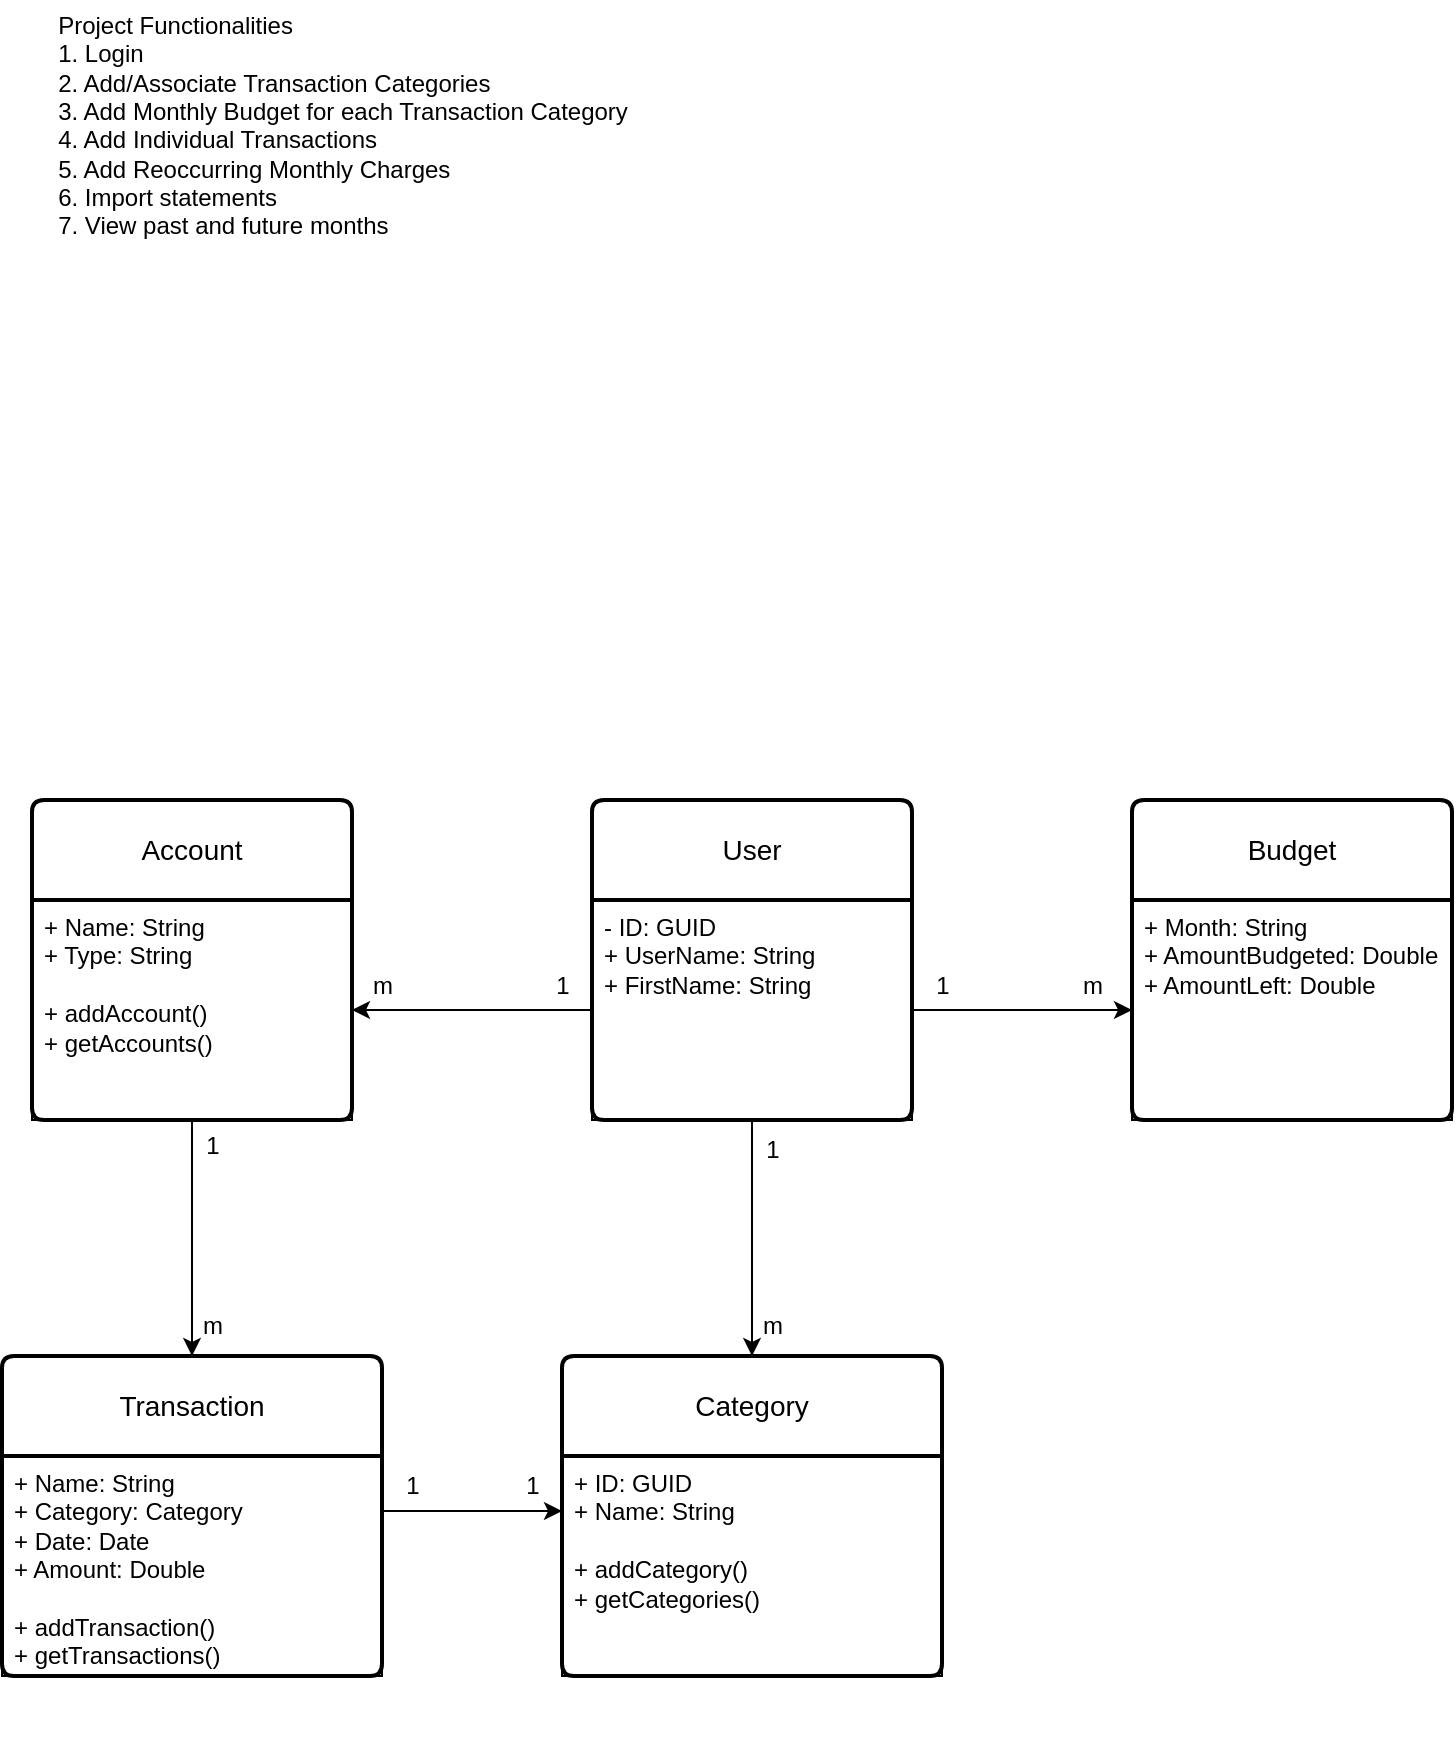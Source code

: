 <mxfile version="22.0.4" type="github">
  <diagram name="Page-1" id="FrYp0aKRIXscTClVMfUD">
    <mxGraphModel dx="3457" dy="2478" grid="1" gridSize="10" guides="1" tooltips="1" connect="1" arrows="1" fold="1" page="1" pageScale="1" pageWidth="850" pageHeight="1100" math="0" shadow="0">
      <root>
        <mxCell id="0" />
        <mxCell id="1" parent="0" />
        <mxCell id="We_xGAvE_2kOFByAN-qr-1" value="&lt;div style=&quot;text-align: left;&quot;&gt;&lt;span style=&quot;background-color: initial;&quot;&gt;Project Functionalities&lt;/span&gt;&lt;/div&gt;&lt;div style=&quot;text-align: left;&quot;&gt;&lt;span style=&quot;background-color: initial;&quot;&gt;1. Login&lt;/span&gt;&lt;/div&gt;&lt;div style=&quot;text-align: left;&quot;&gt;&lt;span style=&quot;background-color: initial;&quot;&gt;2. Add/Associate Transaction Categories&lt;/span&gt;&lt;/div&gt;&lt;div style=&quot;text-align: left;&quot;&gt;&lt;span style=&quot;background-color: initial;&quot;&gt;3. Add Monthly Budget for each Transaction Category&lt;/span&gt;&lt;/div&gt;&lt;div style=&quot;text-align: left;&quot;&gt;&lt;span style=&quot;background-color: initial;&quot;&gt;4. Add Individual Transactions&lt;/span&gt;&lt;/div&gt;&lt;div style=&quot;text-align: left;&quot;&gt;&lt;span style=&quot;background-color: initial;&quot;&gt;5. Add Reoccurring Monthly Charges&amp;nbsp;&lt;/span&gt;&lt;/div&gt;&lt;div style=&quot;text-align: left;&quot;&gt;&lt;span style=&quot;background-color: initial;&quot;&gt;6. Import statements&lt;/span&gt;&lt;/div&gt;&lt;div style=&quot;text-align: left;&quot;&gt;&lt;span style=&quot;background-color: initial;&quot;&gt;7. View past and future months&lt;/span&gt;&lt;/div&gt;&lt;div style=&quot;text-align: left;&quot;&gt;&lt;span style=&quot;background-color: initial;&quot;&gt;&lt;br&gt;&lt;/span&gt;&lt;/div&gt;" style="text;html=1;align=center;verticalAlign=middle;resizable=0;points=[];autosize=1;strokeColor=none;fillColor=none;" vertex="1" parent="1">
          <mxGeometry x="-760" y="-1000" width="310" height="140" as="geometry" />
        </mxCell>
        <mxCell id="We_xGAvE_2kOFByAN-qr-20" value="User" style="swimlane;childLayout=stackLayout;horizontal=1;startSize=50;horizontalStack=0;rounded=1;fontSize=14;fontStyle=0;strokeWidth=2;resizeParent=0;resizeLast=1;shadow=0;align=center;arcSize=4;whiteSpace=wrap;html=1;" vertex="1" parent="1">
          <mxGeometry x="-480" y="-600" width="160" height="160" as="geometry" />
        </mxCell>
        <mxCell id="We_xGAvE_2kOFByAN-qr-21" value="- ID: GUID&lt;br&gt;+ UserName: String&lt;br&gt;+ FirstName: String&lt;br&gt;&amp;nbsp;&amp;nbsp;" style="align=left;strokeColor=default;fillColor=none;spacingLeft=4;fontSize=12;verticalAlign=top;resizable=0;rotatable=0;part=1;html=1;" vertex="1" parent="We_xGAvE_2kOFByAN-qr-20">
          <mxGeometry y="50" width="160" height="110" as="geometry" />
        </mxCell>
        <mxCell id="We_xGAvE_2kOFByAN-qr-23" value="Account" style="swimlane;childLayout=stackLayout;horizontal=1;startSize=50;horizontalStack=0;rounded=1;fontSize=14;fontStyle=0;strokeWidth=2;resizeParent=0;resizeLast=1;shadow=0;align=center;arcSize=4;whiteSpace=wrap;html=1;" vertex="1" parent="1">
          <mxGeometry x="-760" y="-600" width="160" height="160" as="geometry" />
        </mxCell>
        <mxCell id="We_xGAvE_2kOFByAN-qr-24" value="+ Name: String&lt;br&gt;+ Type: String&lt;br&gt;&lt;br&gt;+ addAccount()&lt;br&gt;+ getAccounts()&lt;br&gt;&amp;nbsp;&amp;nbsp;" style="align=left;strokeColor=default;fillColor=none;spacingLeft=4;fontSize=12;verticalAlign=top;resizable=0;rotatable=0;part=1;html=1;" vertex="1" parent="We_xGAvE_2kOFByAN-qr-23">
          <mxGeometry y="50" width="160" height="110" as="geometry" />
        </mxCell>
        <mxCell id="We_xGAvE_2kOFByAN-qr-25" style="edgeStyle=orthogonalEdgeStyle;rounded=0;orthogonalLoop=1;jettySize=auto;html=1;entryX=1;entryY=0.5;entryDx=0;entryDy=0;" edge="1" parent="1" source="We_xGAvE_2kOFByAN-qr-21" target="We_xGAvE_2kOFByAN-qr-24">
          <mxGeometry relative="1" as="geometry" />
        </mxCell>
        <mxCell id="We_xGAvE_2kOFByAN-qr-26" value="1" style="text;html=1;align=center;verticalAlign=middle;resizable=0;points=[];autosize=1;strokeColor=none;fillColor=none;" vertex="1" parent="1">
          <mxGeometry x="-510" y="-522" width="30" height="30" as="geometry" />
        </mxCell>
        <mxCell id="We_xGAvE_2kOFByAN-qr-27" value="m" style="text;html=1;align=center;verticalAlign=middle;resizable=0;points=[];autosize=1;strokeColor=none;fillColor=none;" vertex="1" parent="1">
          <mxGeometry x="-600" y="-522" width="30" height="30" as="geometry" />
        </mxCell>
        <mxCell id="We_xGAvE_2kOFByAN-qr-28" value="Transaction" style="swimlane;childLayout=stackLayout;horizontal=1;startSize=50;horizontalStack=0;rounded=1;fontSize=14;fontStyle=0;strokeWidth=2;resizeParent=0;resizeLast=1;shadow=0;align=center;arcSize=4;whiteSpace=wrap;html=1;" vertex="1" parent="1">
          <mxGeometry x="-775" y="-322" width="190" height="160" as="geometry" />
        </mxCell>
        <mxCell id="We_xGAvE_2kOFByAN-qr-29" value="+ Name: String&lt;br&gt;+ Category: Category&lt;br&gt;+ Date: Date&lt;br&gt;+ Amount: Double&lt;br&gt;&lt;br&gt;+ addTransaction()&lt;br&gt;+ getTransactions()&lt;br&gt;&lt;br&gt;&lt;br&gt;&amp;nbsp;&amp;nbsp;" style="align=left;strokeColor=default;fillColor=none;spacingLeft=4;fontSize=12;verticalAlign=top;resizable=0;rotatable=0;part=1;html=1;" vertex="1" parent="We_xGAvE_2kOFByAN-qr-28">
          <mxGeometry y="50" width="190" height="110" as="geometry" />
        </mxCell>
        <mxCell id="We_xGAvE_2kOFByAN-qr-30" style="edgeStyle=orthogonalEdgeStyle;rounded=0;orthogonalLoop=1;jettySize=auto;html=1;entryX=0.5;entryY=0;entryDx=0;entryDy=0;" edge="1" parent="1" source="We_xGAvE_2kOFByAN-qr-24" target="We_xGAvE_2kOFByAN-qr-28">
          <mxGeometry relative="1" as="geometry" />
        </mxCell>
        <mxCell id="We_xGAvE_2kOFByAN-qr-31" value="1" style="text;html=1;align=center;verticalAlign=middle;resizable=0;points=[];autosize=1;strokeColor=none;fillColor=none;" vertex="1" parent="1">
          <mxGeometry x="-685" y="-442" width="30" height="30" as="geometry" />
        </mxCell>
        <mxCell id="We_xGAvE_2kOFByAN-qr-32" value="m" style="text;html=1;align=center;verticalAlign=middle;resizable=0;points=[];autosize=1;strokeColor=none;fillColor=none;" vertex="1" parent="1">
          <mxGeometry x="-685" y="-352" width="30" height="30" as="geometry" />
        </mxCell>
        <mxCell id="We_xGAvE_2kOFByAN-qr-34" value="Category" style="swimlane;childLayout=stackLayout;horizontal=1;startSize=50;horizontalStack=0;rounded=1;fontSize=14;fontStyle=0;strokeWidth=2;resizeParent=0;resizeLast=1;shadow=0;align=center;arcSize=4;whiteSpace=wrap;html=1;" vertex="1" parent="1">
          <mxGeometry x="-495" y="-322" width="190" height="160" as="geometry" />
        </mxCell>
        <mxCell id="We_xGAvE_2kOFByAN-qr-35" value="+ ID: GUID&lt;br&gt;+ Name: String&lt;br&gt;&lt;br&gt;+ addCategory()&lt;br&gt;+ getCategories()&lt;br&gt;&lt;br&gt;&lt;br&gt;&amp;nbsp;&amp;nbsp;" style="align=left;strokeColor=default;fillColor=none;spacingLeft=4;fontSize=12;verticalAlign=top;resizable=0;rotatable=0;part=1;html=1;" vertex="1" parent="We_xGAvE_2kOFByAN-qr-34">
          <mxGeometry y="50" width="190" height="110" as="geometry" />
        </mxCell>
        <mxCell id="We_xGAvE_2kOFByAN-qr-39" style="edgeStyle=orthogonalEdgeStyle;rounded=0;orthogonalLoop=1;jettySize=auto;html=1;entryX=0.5;entryY=0;entryDx=0;entryDy=0;" edge="1" parent="1" source="We_xGAvE_2kOFByAN-qr-21" target="We_xGAvE_2kOFByAN-qr-34">
          <mxGeometry relative="1" as="geometry" />
        </mxCell>
        <mxCell id="We_xGAvE_2kOFByAN-qr-40" value="1" style="text;html=1;align=center;verticalAlign=middle;resizable=0;points=[];autosize=1;strokeColor=none;fillColor=none;" vertex="1" parent="1">
          <mxGeometry x="-405" y="-440" width="30" height="30" as="geometry" />
        </mxCell>
        <mxCell id="We_xGAvE_2kOFByAN-qr-41" value="m" style="text;html=1;align=center;verticalAlign=middle;resizable=0;points=[];autosize=1;strokeColor=none;fillColor=none;" vertex="1" parent="1">
          <mxGeometry x="-405" y="-352" width="30" height="30" as="geometry" />
        </mxCell>
        <mxCell id="We_xGAvE_2kOFByAN-qr-42" style="edgeStyle=orthogonalEdgeStyle;rounded=0;orthogonalLoop=1;jettySize=auto;html=1;exitX=1;exitY=0.25;exitDx=0;exitDy=0;entryX=0;entryY=0.25;entryDx=0;entryDy=0;" edge="1" parent="1" source="We_xGAvE_2kOFByAN-qr-29" target="We_xGAvE_2kOFByAN-qr-35">
          <mxGeometry relative="1" as="geometry" />
        </mxCell>
        <mxCell id="We_xGAvE_2kOFByAN-qr-43" value="1" style="text;html=1;align=center;verticalAlign=middle;resizable=0;points=[];autosize=1;strokeColor=none;fillColor=none;" vertex="1" parent="1">
          <mxGeometry x="-585" y="-272" width="30" height="30" as="geometry" />
        </mxCell>
        <mxCell id="We_xGAvE_2kOFByAN-qr-44" value="1" style="text;html=1;align=center;verticalAlign=middle;resizable=0;points=[];autosize=1;strokeColor=none;fillColor=none;" vertex="1" parent="1">
          <mxGeometry x="-525" y="-272" width="30" height="30" as="geometry" />
        </mxCell>
        <mxCell id="We_xGAvE_2kOFByAN-qr-45" value="Budget" style="swimlane;childLayout=stackLayout;horizontal=1;startSize=50;horizontalStack=0;rounded=1;fontSize=14;fontStyle=0;strokeWidth=2;resizeParent=0;resizeLast=1;shadow=0;align=center;arcSize=4;whiteSpace=wrap;html=1;" vertex="1" parent="1">
          <mxGeometry x="-210" y="-600" width="160" height="160" as="geometry" />
        </mxCell>
        <mxCell id="We_xGAvE_2kOFByAN-qr-46" value="+ Month: String&lt;br&gt;+ AmountBudgeted: Double&lt;br&gt;+ AmountLeft: Double&lt;br&gt;&lt;br&gt;&amp;nbsp;&amp;nbsp;" style="align=left;strokeColor=default;fillColor=none;spacingLeft=4;fontSize=12;verticalAlign=top;resizable=0;rotatable=0;part=1;html=1;" vertex="1" parent="We_xGAvE_2kOFByAN-qr-45">
          <mxGeometry y="50" width="160" height="110" as="geometry" />
        </mxCell>
        <mxCell id="We_xGAvE_2kOFByAN-qr-47" value="1" style="text;html=1;align=center;verticalAlign=middle;resizable=0;points=[];autosize=1;strokeColor=none;fillColor=none;" vertex="1" parent="1">
          <mxGeometry x="-320" y="-522" width="30" height="30" as="geometry" />
        </mxCell>
        <mxCell id="We_xGAvE_2kOFByAN-qr-48" style="edgeStyle=orthogonalEdgeStyle;rounded=0;orthogonalLoop=1;jettySize=auto;html=1;entryX=0;entryY=0.5;entryDx=0;entryDy=0;" edge="1" parent="1" source="We_xGAvE_2kOFByAN-qr-21" target="We_xGAvE_2kOFByAN-qr-46">
          <mxGeometry relative="1" as="geometry" />
        </mxCell>
        <mxCell id="We_xGAvE_2kOFByAN-qr-49" value="m" style="text;html=1;align=center;verticalAlign=middle;resizable=0;points=[];autosize=1;strokeColor=none;fillColor=none;" vertex="1" parent="1">
          <mxGeometry x="-245" y="-522" width="30" height="30" as="geometry" />
        </mxCell>
      </root>
    </mxGraphModel>
  </diagram>
</mxfile>
